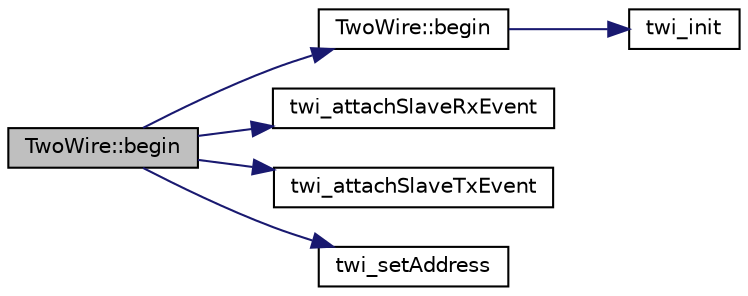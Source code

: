 digraph "TwoWire::begin"
{
 // LATEX_PDF_SIZE
  edge [fontname="Helvetica",fontsize="10",labelfontname="Helvetica",labelfontsize="10"];
  node [fontname="Helvetica",fontsize="10",shape=record];
  rankdir="LR";
  Node1 [label="TwoWire::begin",height=0.2,width=0.4,color="black", fillcolor="grey75", style="filled", fontcolor="black",tooltip=" "];
  Node1 -> Node2 [color="midnightblue",fontsize="10",style="solid",fontname="Helvetica"];
  Node2 [label="TwoWire::begin",height=0.2,width=0.4,color="black", fillcolor="white", style="filled",URL="$class_two_wire.html#ada85a7a8663ec8af0a1248b659be2f18",tooltip=" "];
  Node2 -> Node3 [color="midnightblue",fontsize="10",style="solid",fontname="Helvetica"];
  Node3 [label="twi_init",height=0.2,width=0.4,color="black", fillcolor="white", style="filled",URL="$twi_8c.html#a16f0e6b2fa5a26eadbf4086ab6d54467",tooltip=" "];
  Node1 -> Node4 [color="midnightblue",fontsize="10",style="solid",fontname="Helvetica"];
  Node4 [label="twi_attachSlaveRxEvent",height=0.2,width=0.4,color="black", fillcolor="white", style="filled",URL="$twi_8c.html#a4dc5c27bf3b71b127e8579c8272c761b",tooltip=" "];
  Node1 -> Node5 [color="midnightblue",fontsize="10",style="solid",fontname="Helvetica"];
  Node5 [label="twi_attachSlaveTxEvent",height=0.2,width=0.4,color="black", fillcolor="white", style="filled",URL="$twi_8c.html#a6c7a32f215bc048da3c94c8841d8ae3b",tooltip=" "];
  Node1 -> Node6 [color="midnightblue",fontsize="10",style="solid",fontname="Helvetica"];
  Node6 [label="twi_setAddress",height=0.2,width=0.4,color="black", fillcolor="white", style="filled",URL="$twi_8c.html#aaa9f356c6666f1f28db92703c4499d97",tooltip=" "];
}
